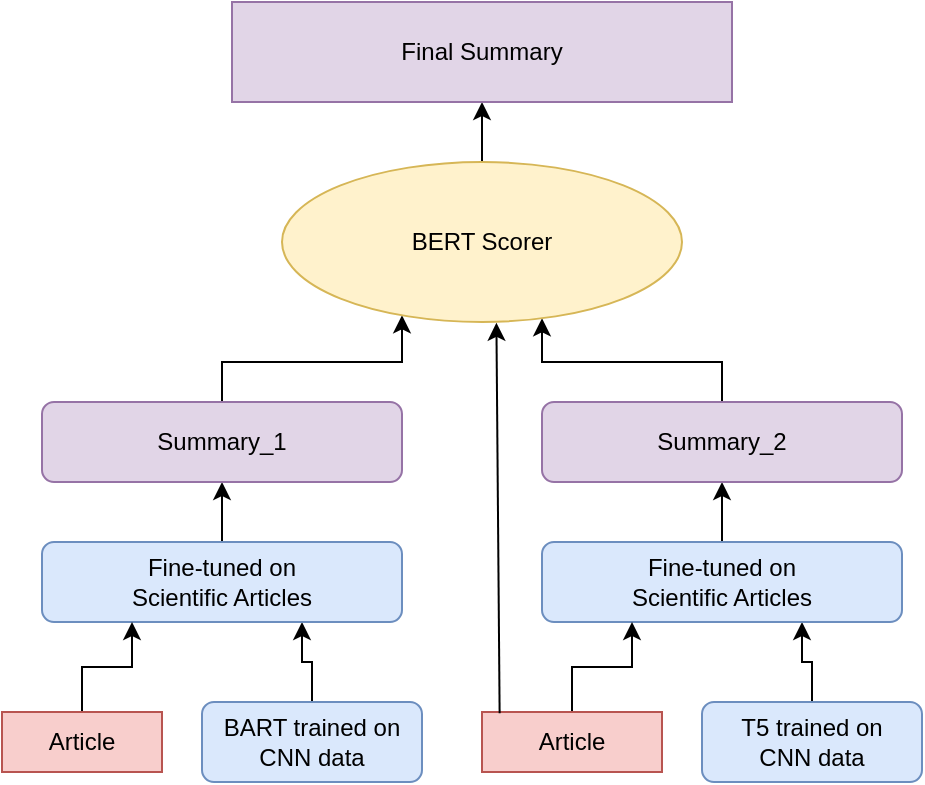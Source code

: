 <mxfile version="20.2.7" type="github">
  <diagram id="sGOLmS7AFIFikdyoZ0uE" name="Page-1">
    <mxGraphModel dx="986" dy="528" grid="1" gridSize="10" guides="1" tooltips="1" connect="1" arrows="1" fold="1" page="1" pageScale="1" pageWidth="850" pageHeight="1100" math="0" shadow="0">
      <root>
        <mxCell id="0" />
        <mxCell id="1" parent="0" />
        <mxCell id="2qLmvh1gfiOEYVqB2OFc-4" value="" style="edgeStyle=orthogonalEdgeStyle;rounded=0;orthogonalLoop=1;jettySize=auto;html=1;" edge="1" parent="1" source="2qLmvh1gfiOEYVqB2OFc-1" target="2qLmvh1gfiOEYVqB2OFc-2">
          <mxGeometry relative="1" as="geometry">
            <Array as="points">
              <mxPoint x="365" y="480" />
              <mxPoint x="360" y="480" />
            </Array>
          </mxGeometry>
        </mxCell>
        <mxCell id="2qLmvh1gfiOEYVqB2OFc-1" value="BART trained on &lt;br&gt;CNN data" style="rounded=1;whiteSpace=wrap;html=1;fillColor=#dae8fc;strokeColor=#6c8ebf;" vertex="1" parent="1">
          <mxGeometry x="310" y="500" width="110" height="40" as="geometry" />
        </mxCell>
        <mxCell id="2qLmvh1gfiOEYVqB2OFc-8" value="" style="edgeStyle=orthogonalEdgeStyle;rounded=0;orthogonalLoop=1;jettySize=auto;html=1;" edge="1" parent="1" source="2qLmvh1gfiOEYVqB2OFc-2" target="2qLmvh1gfiOEYVqB2OFc-7">
          <mxGeometry relative="1" as="geometry" />
        </mxCell>
        <mxCell id="2qLmvh1gfiOEYVqB2OFc-2" value="Fine-tuned on&lt;br&gt;&lt;div&gt;Scientific Articles&lt;/div&gt;" style="whiteSpace=wrap;html=1;fillColor=#dae8fc;strokeColor=#6c8ebf;rounded=1;" vertex="1" parent="1">
          <mxGeometry x="230" y="420" width="180" height="40" as="geometry" />
        </mxCell>
        <mxCell id="2qLmvh1gfiOEYVqB2OFc-6" value="" style="edgeStyle=orthogonalEdgeStyle;rounded=0;orthogonalLoop=1;jettySize=auto;html=1;entryX=0.25;entryY=1;entryDx=0;entryDy=0;" edge="1" parent="1" source="2qLmvh1gfiOEYVqB2OFc-5" target="2qLmvh1gfiOEYVqB2OFc-2">
          <mxGeometry relative="1" as="geometry" />
        </mxCell>
        <mxCell id="2qLmvh1gfiOEYVqB2OFc-5" value="Article" style="rounded=0;whiteSpace=wrap;html=1;fillColor=#f8cecc;strokeColor=#b85450;" vertex="1" parent="1">
          <mxGeometry x="210" y="505" width="80" height="30" as="geometry" />
        </mxCell>
        <mxCell id="2qLmvh1gfiOEYVqB2OFc-17" value="" style="edgeStyle=orthogonalEdgeStyle;rounded=0;orthogonalLoop=1;jettySize=auto;html=1;" edge="1" parent="1" source="2qLmvh1gfiOEYVqB2OFc-7" target="2qLmvh1gfiOEYVqB2OFc-16">
          <mxGeometry relative="1" as="geometry">
            <Array as="points">
              <mxPoint x="320" y="330" />
              <mxPoint x="410" y="330" />
            </Array>
          </mxGeometry>
        </mxCell>
        <mxCell id="2qLmvh1gfiOEYVqB2OFc-7" value="Summary_1" style="whiteSpace=wrap;html=1;fillColor=#e1d5e7;strokeColor=#9673a6;rounded=1;" vertex="1" parent="1">
          <mxGeometry x="230" y="350" width="180" height="40" as="geometry" />
        </mxCell>
        <mxCell id="2qLmvh1gfiOEYVqB2OFc-9" value="" style="edgeStyle=orthogonalEdgeStyle;rounded=0;orthogonalLoop=1;jettySize=auto;html=1;" edge="1" source="2qLmvh1gfiOEYVqB2OFc-10" target="2qLmvh1gfiOEYVqB2OFc-12" parent="1">
          <mxGeometry relative="1" as="geometry">
            <Array as="points">
              <mxPoint x="615" y="480" />
              <mxPoint x="610" y="480" />
            </Array>
          </mxGeometry>
        </mxCell>
        <mxCell id="2qLmvh1gfiOEYVqB2OFc-10" value="T5 trained on &lt;br&gt;CNN data" style="rounded=1;whiteSpace=wrap;html=1;fillColor=#dae8fc;strokeColor=#6c8ebf;" vertex="1" parent="1">
          <mxGeometry x="560" y="500" width="110" height="40" as="geometry" />
        </mxCell>
        <mxCell id="2qLmvh1gfiOEYVqB2OFc-11" value="" style="edgeStyle=orthogonalEdgeStyle;rounded=0;orthogonalLoop=1;jettySize=auto;html=1;" edge="1" source="2qLmvh1gfiOEYVqB2OFc-12" target="2qLmvh1gfiOEYVqB2OFc-15" parent="1">
          <mxGeometry relative="1" as="geometry" />
        </mxCell>
        <mxCell id="2qLmvh1gfiOEYVqB2OFc-12" value="Fine-tuned on&lt;br&gt;&lt;div&gt;Scientific Articles&lt;/div&gt;" style="whiteSpace=wrap;html=1;fillColor=#dae8fc;strokeColor=#6c8ebf;rounded=1;" vertex="1" parent="1">
          <mxGeometry x="480" y="420" width="180" height="40" as="geometry" />
        </mxCell>
        <mxCell id="2qLmvh1gfiOEYVqB2OFc-13" value="" style="edgeStyle=orthogonalEdgeStyle;rounded=0;orthogonalLoop=1;jettySize=auto;html=1;entryX=0.25;entryY=1;entryDx=0;entryDy=0;" edge="1" source="2qLmvh1gfiOEYVqB2OFc-14" target="2qLmvh1gfiOEYVqB2OFc-12" parent="1">
          <mxGeometry relative="1" as="geometry" />
        </mxCell>
        <mxCell id="2qLmvh1gfiOEYVqB2OFc-14" value="Article" style="rounded=0;whiteSpace=wrap;html=1;fillColor=#f8cecc;strokeColor=#b85450;" vertex="1" parent="1">
          <mxGeometry x="450" y="505" width="90" height="30" as="geometry" />
        </mxCell>
        <mxCell id="2qLmvh1gfiOEYVqB2OFc-18" value="" style="edgeStyle=orthogonalEdgeStyle;rounded=0;orthogonalLoop=1;jettySize=auto;html=1;" edge="1" parent="1" source="2qLmvh1gfiOEYVqB2OFc-15" target="2qLmvh1gfiOEYVqB2OFc-16">
          <mxGeometry relative="1" as="geometry">
            <Array as="points">
              <mxPoint x="570" y="330" />
              <mxPoint x="480" y="330" />
            </Array>
          </mxGeometry>
        </mxCell>
        <mxCell id="2qLmvh1gfiOEYVqB2OFc-15" value="Summary_2" style="whiteSpace=wrap;html=1;fillColor=#e1d5e7;strokeColor=#9673a6;rounded=1;" vertex="1" parent="1">
          <mxGeometry x="480" y="350" width="180" height="40" as="geometry" />
        </mxCell>
        <mxCell id="2qLmvh1gfiOEYVqB2OFc-20" value="" style="edgeStyle=orthogonalEdgeStyle;rounded=0;orthogonalLoop=1;jettySize=auto;html=1;" edge="1" parent="1" source="2qLmvh1gfiOEYVqB2OFc-16" target="2qLmvh1gfiOEYVqB2OFc-19">
          <mxGeometry relative="1" as="geometry" />
        </mxCell>
        <mxCell id="2qLmvh1gfiOEYVqB2OFc-16" value="BERT Scorer" style="ellipse;whiteSpace=wrap;html=1;fillColor=#fff2cc;strokeColor=#d6b656;" vertex="1" parent="1">
          <mxGeometry x="350" y="230" width="200" height="80" as="geometry" />
        </mxCell>
        <mxCell id="2qLmvh1gfiOEYVqB2OFc-19" value="Final Summary" style="whiteSpace=wrap;html=1;fillColor=#e1d5e7;strokeColor=#9673a6;" vertex="1" parent="1">
          <mxGeometry x="325" y="150" width="250" height="50" as="geometry" />
        </mxCell>
        <mxCell id="2qLmvh1gfiOEYVqB2OFc-21" value="" style="endArrow=classic;html=1;rounded=0;entryX=0.536;entryY=1.005;entryDx=0;entryDy=0;entryPerimeter=0;exitX=0.098;exitY=0.02;exitDx=0;exitDy=0;exitPerimeter=0;" edge="1" parent="1" source="2qLmvh1gfiOEYVqB2OFc-14" target="2qLmvh1gfiOEYVqB2OFc-16">
          <mxGeometry width="50" height="50" relative="1" as="geometry">
            <mxPoint x="457" y="500" as="sourcePoint" />
            <mxPoint x="600" y="420" as="targetPoint" />
          </mxGeometry>
        </mxCell>
      </root>
    </mxGraphModel>
  </diagram>
</mxfile>
